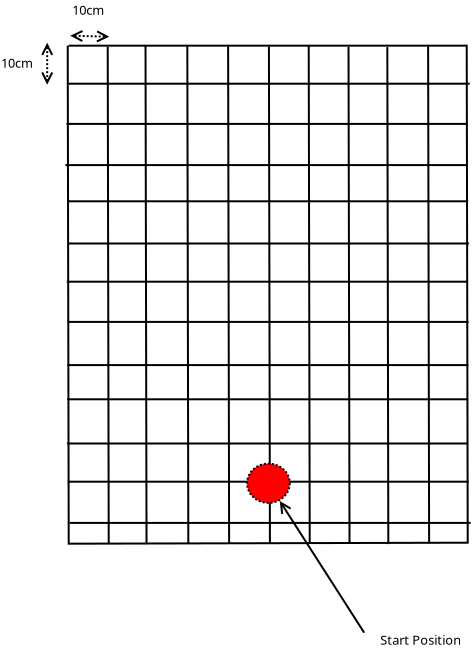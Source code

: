 <?xml version="1.0" encoding="UTF-8"?>
<dia:diagram xmlns:dia="http://www.lysator.liu.se/~alla/dia/">
  <dia:layer name="Background" visible="true" active="true">
    <dia:object type="Standard - PolyLine" version="0" id="O0">
      <dia:attribute name="obj_pos">
        <dia:point val="20,5.15"/>
      </dia:attribute>
      <dia:attribute name="obj_bb">
        <dia:rectangle val="19.95,5.1;40.05,30.1"/>
      </dia:attribute>
      <dia:attribute name="poly_points">
        <dia:point val="20,5.15"/>
        <dia:point val="20.05,30.05"/>
        <dia:point val="40,30"/>
        <dia:point val="39.95,5.15"/>
        <dia:point val="20.05,5.15"/>
      </dia:attribute>
    </dia:object>
    <dia:object type="Standard - Line" version="0" id="O1">
      <dia:attribute name="obj_pos">
        <dia:point val="22,5.2"/>
      </dia:attribute>
      <dia:attribute name="obj_bb">
        <dia:rectangle val="21.95,5.15;22.1,30.1"/>
      </dia:attribute>
      <dia:attribute name="conn_endpoints">
        <dia:point val="22,5.2"/>
        <dia:point val="22.05,30.05"/>
      </dia:attribute>
      <dia:attribute name="numcp">
        <dia:int val="1"/>
      </dia:attribute>
    </dia:object>
    <dia:object type="Standard - Line" version="0" id="O2">
      <dia:attribute name="obj_pos">
        <dia:point val="23.89,5.16"/>
      </dia:attribute>
      <dia:attribute name="obj_bb">
        <dia:rectangle val="23.84,5.11;23.99,30.06"/>
      </dia:attribute>
      <dia:attribute name="conn_endpoints">
        <dia:point val="23.89,5.16"/>
        <dia:point val="23.94,30.01"/>
      </dia:attribute>
      <dia:attribute name="numcp">
        <dia:int val="1"/>
      </dia:attribute>
    </dia:object>
    <dia:object type="Standard - Line" version="0" id="O3">
      <dia:attribute name="obj_pos">
        <dia:point val="25.98,5.17"/>
      </dia:attribute>
      <dia:attribute name="obj_bb">
        <dia:rectangle val="25.93,5.12;26.08,30.07"/>
      </dia:attribute>
      <dia:attribute name="conn_endpoints">
        <dia:point val="25.98,5.17"/>
        <dia:point val="26.03,30.02"/>
      </dia:attribute>
      <dia:attribute name="numcp">
        <dia:int val="1"/>
      </dia:attribute>
    </dia:object>
    <dia:object type="Standard - Line" version="0" id="O4">
      <dia:attribute name="obj_pos">
        <dia:point val="28.02,5.18"/>
      </dia:attribute>
      <dia:attribute name="obj_bb">
        <dia:rectangle val="27.97,5.13;28.12,30.08"/>
      </dia:attribute>
      <dia:attribute name="conn_endpoints">
        <dia:point val="28.02,5.18"/>
        <dia:point val="28.07,30.03"/>
      </dia:attribute>
      <dia:attribute name="numcp">
        <dia:int val="1"/>
      </dia:attribute>
    </dia:object>
    <dia:object type="Standard - Line" version="0" id="O5">
      <dia:attribute name="obj_pos">
        <dia:point val="30.06,5.19"/>
      </dia:attribute>
      <dia:attribute name="obj_bb">
        <dia:rectangle val="30.01,5.14;30.16,30.09"/>
      </dia:attribute>
      <dia:attribute name="conn_endpoints">
        <dia:point val="30.06,5.19"/>
        <dia:point val="30.11,30.04"/>
      </dia:attribute>
      <dia:attribute name="numcp">
        <dia:int val="1"/>
      </dia:attribute>
    </dia:object>
    <dia:object type="Standard - Line" version="0" id="O6">
      <dia:attribute name="obj_pos">
        <dia:point val="32.05,5.15"/>
      </dia:attribute>
      <dia:attribute name="obj_bb">
        <dia:rectangle val="32,5.1;32.15,30.05"/>
      </dia:attribute>
      <dia:attribute name="conn_endpoints">
        <dia:point val="32.05,5.15"/>
        <dia:point val="32.1,30.0"/>
      </dia:attribute>
      <dia:attribute name="numcp">
        <dia:int val="1"/>
      </dia:attribute>
    </dia:object>
    <dia:object type="Standard - Line" version="0" id="O7">
      <dia:attribute name="obj_pos">
        <dia:point val="34.04,5.21"/>
      </dia:attribute>
      <dia:attribute name="obj_bb">
        <dia:rectangle val="33.99,5.16;34.14,30.11"/>
      </dia:attribute>
      <dia:attribute name="conn_endpoints">
        <dia:point val="34.04,5.21"/>
        <dia:point val="34.09,30.06"/>
      </dia:attribute>
      <dia:attribute name="numcp">
        <dia:int val="1"/>
      </dia:attribute>
    </dia:object>
    <dia:object type="Standard - Line" version="0" id="O8">
      <dia:attribute name="obj_pos">
        <dia:point val="35.98,5.22"/>
      </dia:attribute>
      <dia:attribute name="obj_bb">
        <dia:rectangle val="35.93,5.17;36.08,30.12"/>
      </dia:attribute>
      <dia:attribute name="conn_endpoints">
        <dia:point val="35.98,5.22"/>
        <dia:point val="36.03,30.07"/>
      </dia:attribute>
      <dia:attribute name="numcp">
        <dia:int val="1"/>
      </dia:attribute>
    </dia:object>
    <dia:object type="Standard - Line" version="0" id="O9">
      <dia:attribute name="obj_pos">
        <dia:point val="38.02,5.18"/>
      </dia:attribute>
      <dia:attribute name="obj_bb">
        <dia:rectangle val="37.97,5.13;38.12,30.08"/>
      </dia:attribute>
      <dia:attribute name="conn_endpoints">
        <dia:point val="38.02,5.18"/>
        <dia:point val="38.07,30.03"/>
      </dia:attribute>
      <dia:attribute name="numcp">
        <dia:int val="1"/>
      </dia:attribute>
    </dia:object>
    <dia:object type="Standard - Line" version="0" id="O10">
      <dia:attribute name="obj_pos">
        <dia:point val="20.05,7.05"/>
      </dia:attribute>
      <dia:attribute name="obj_bb">
        <dia:rectangle val="20,7;40.15,7.1"/>
      </dia:attribute>
      <dia:attribute name="conn_endpoints">
        <dia:point val="20.05,7.05"/>
        <dia:point val="40.1,7.05"/>
      </dia:attribute>
      <dia:attribute name="numcp">
        <dia:int val="1"/>
      </dia:attribute>
    </dia:object>
    <dia:object type="Standard - Line" version="0" id="O11">
      <dia:attribute name="obj_pos">
        <dia:point val="19.94,9.06"/>
      </dia:attribute>
      <dia:attribute name="obj_bb">
        <dia:rectangle val="19.89,9.01;40.04,9.11"/>
      </dia:attribute>
      <dia:attribute name="conn_endpoints">
        <dia:point val="19.94,9.06"/>
        <dia:point val="39.99,9.06"/>
      </dia:attribute>
      <dia:attribute name="numcp">
        <dia:int val="1"/>
      </dia:attribute>
    </dia:object>
    <dia:object type="Standard - Line" version="0" id="O12">
      <dia:attribute name="obj_pos">
        <dia:point val="19.88,11.12"/>
      </dia:attribute>
      <dia:attribute name="obj_bb">
        <dia:rectangle val="19.83,11.07;39.98,11.17"/>
      </dia:attribute>
      <dia:attribute name="conn_endpoints">
        <dia:point val="19.88,11.12"/>
        <dia:point val="39.93,11.12"/>
      </dia:attribute>
      <dia:attribute name="numcp">
        <dia:int val="1"/>
      </dia:attribute>
    </dia:object>
    <dia:object type="Standard - Line" version="0" id="O13">
      <dia:attribute name="obj_pos">
        <dia:point val="19.97,12.93"/>
      </dia:attribute>
      <dia:attribute name="obj_bb">
        <dia:rectangle val="19.92,12.88;40.07,12.98"/>
      </dia:attribute>
      <dia:attribute name="conn_endpoints">
        <dia:point val="19.97,12.93"/>
        <dia:point val="40.02,12.93"/>
      </dia:attribute>
      <dia:attribute name="numcp">
        <dia:int val="1"/>
      </dia:attribute>
    </dia:object>
    <dia:object type="Standard - Line" version="0" id="O14">
      <dia:attribute name="obj_pos">
        <dia:point val="20.01,15.04"/>
      </dia:attribute>
      <dia:attribute name="obj_bb">
        <dia:rectangle val="19.96,14.99;40.11,15.09"/>
      </dia:attribute>
      <dia:attribute name="conn_endpoints">
        <dia:point val="20.01,15.04"/>
        <dia:point val="40.06,15.04"/>
      </dia:attribute>
      <dia:attribute name="numcp">
        <dia:int val="1"/>
      </dia:attribute>
    </dia:object>
    <dia:object type="Standard - Line" version="0" id="O15">
      <dia:attribute name="obj_pos">
        <dia:point val="19.95,16.95"/>
      </dia:attribute>
      <dia:attribute name="obj_bb">
        <dia:rectangle val="19.9,16.9;40.05,17"/>
      </dia:attribute>
      <dia:attribute name="conn_endpoints">
        <dia:point val="19.95,16.95"/>
        <dia:point val="40,16.95"/>
      </dia:attribute>
      <dia:attribute name="numcp">
        <dia:int val="1"/>
      </dia:attribute>
    </dia:object>
    <dia:object type="Standard - Line" version="0" id="O16">
      <dia:attribute name="obj_pos">
        <dia:point val="19.99,18.96"/>
      </dia:attribute>
      <dia:attribute name="obj_bb">
        <dia:rectangle val="19.94,18.91;40.09,19.01"/>
      </dia:attribute>
      <dia:attribute name="conn_endpoints">
        <dia:point val="19.99,18.96"/>
        <dia:point val="40.04,18.96"/>
      </dia:attribute>
      <dia:attribute name="numcp">
        <dia:int val="1"/>
      </dia:attribute>
    </dia:object>
    <dia:object type="Standard - Line" version="0" id="O17">
      <dia:attribute name="obj_pos">
        <dia:point val="19.98,21.12"/>
      </dia:attribute>
      <dia:attribute name="obj_bb">
        <dia:rectangle val="19.93,21.07;40.08,21.17"/>
      </dia:attribute>
      <dia:attribute name="conn_endpoints">
        <dia:point val="19.98,21.12"/>
        <dia:point val="40.03,21.12"/>
      </dia:attribute>
      <dia:attribute name="numcp">
        <dia:int val="1"/>
      </dia:attribute>
    </dia:object>
    <dia:object type="Standard - Line" version="0" id="O18">
      <dia:attribute name="obj_pos">
        <dia:point val="19.97,22.83"/>
      </dia:attribute>
      <dia:attribute name="obj_bb">
        <dia:rectangle val="19.92,22.78;40.07,22.88"/>
      </dia:attribute>
      <dia:attribute name="conn_endpoints">
        <dia:point val="19.97,22.83"/>
        <dia:point val="40.02,22.83"/>
      </dia:attribute>
      <dia:attribute name="numcp">
        <dia:int val="1"/>
      </dia:attribute>
    </dia:object>
    <dia:object type="Standard - Line" version="0" id="O19">
      <dia:attribute name="obj_pos">
        <dia:point val="19.96,25.04"/>
      </dia:attribute>
      <dia:attribute name="obj_bb">
        <dia:rectangle val="19.91,24.99;40.06,25.09"/>
      </dia:attribute>
      <dia:attribute name="conn_endpoints">
        <dia:point val="19.96,25.04"/>
        <dia:point val="40.01,25.04"/>
      </dia:attribute>
      <dia:attribute name="numcp">
        <dia:int val="1"/>
      </dia:attribute>
    </dia:object>
    <dia:object type="Standard - Line" version="0" id="O20">
      <dia:attribute name="obj_pos">
        <dia:point val="20,26.95"/>
      </dia:attribute>
      <dia:attribute name="obj_bb">
        <dia:rectangle val="19.95,26.9;40.1,27"/>
      </dia:attribute>
      <dia:attribute name="conn_endpoints">
        <dia:point val="20,26.95"/>
        <dia:point val="40.05,26.95"/>
      </dia:attribute>
      <dia:attribute name="numcp">
        <dia:int val="1"/>
      </dia:attribute>
    </dia:object>
    <dia:object type="Standard - Line" version="0" id="O21">
      <dia:attribute name="obj_pos">
        <dia:point val="20.094,29.01"/>
      </dia:attribute>
      <dia:attribute name="obj_bb">
        <dia:rectangle val="20.044,28.96;40.194,29.06"/>
      </dia:attribute>
      <dia:attribute name="conn_endpoints">
        <dia:point val="20.094,29.01"/>
        <dia:point val="40.144,29.01"/>
      </dia:attribute>
      <dia:attribute name="numcp">
        <dia:int val="1"/>
      </dia:attribute>
    </dia:object>
    <dia:object type="Standard - Line" version="0" id="O22">
      <dia:attribute name="obj_pos">
        <dia:point val="20.124,4.65"/>
      </dia:attribute>
      <dia:attribute name="obj_bb">
        <dia:rectangle val="20.073,4.336;22.125,5.014"/>
      </dia:attribute>
      <dia:attribute name="conn_endpoints">
        <dia:point val="20.124,4.65"/>
        <dia:point val="22.074,4.7"/>
      </dia:attribute>
      <dia:attribute name="numcp">
        <dia:int val="1"/>
      </dia:attribute>
      <dia:attribute name="line_style">
        <dia:enum val="4"/>
      </dia:attribute>
      <dia:attribute name="start_arrow">
        <dia:enum val="1"/>
      </dia:attribute>
      <dia:attribute name="start_arrow_length">
        <dia:real val="0.5"/>
      </dia:attribute>
      <dia:attribute name="start_arrow_width">
        <dia:real val="0.5"/>
      </dia:attribute>
      <dia:attribute name="end_arrow">
        <dia:enum val="1"/>
      </dia:attribute>
      <dia:attribute name="end_arrow_length">
        <dia:real val="0.5"/>
      </dia:attribute>
      <dia:attribute name="end_arrow_width">
        <dia:real val="0.5"/>
      </dia:attribute>
    </dia:object>
    <dia:object type="Standard - Text" version="1" id="O23">
      <dia:attribute name="obj_pos">
        <dia:point val="20.224,3.6"/>
      </dia:attribute>
      <dia:attribute name="obj_bb">
        <dia:rectangle val="20.224,2.986;22.033,3.79"/>
      </dia:attribute>
      <dia:attribute name="text">
        <dia:composite type="text">
          <dia:attribute name="string">
            <dia:string>#10cm#</dia:string>
          </dia:attribute>
          <dia:attribute name="font">
            <dia:font family="sans" style="0" name="Helvetica"/>
          </dia:attribute>
          <dia:attribute name="height">
            <dia:real val="0.8"/>
          </dia:attribute>
          <dia:attribute name="pos">
            <dia:point val="20.224,3.6"/>
          </dia:attribute>
          <dia:attribute name="color">
            <dia:color val="#000000"/>
          </dia:attribute>
          <dia:attribute name="alignment">
            <dia:enum val="0"/>
          </dia:attribute>
        </dia:composite>
      </dia:attribute>
      <dia:attribute name="valign">
        <dia:enum val="3"/>
      </dia:attribute>
    </dia:object>
    <dia:object type="Standard - Line" version="0" id="O24">
      <dia:attribute name="obj_pos">
        <dia:point val="18.974,5.0"/>
      </dia:attribute>
      <dia:attribute name="obj_bb">
        <dia:rectangle val="18.643,4.95;19.305,7.15"/>
      </dia:attribute>
      <dia:attribute name="conn_endpoints">
        <dia:point val="18.974,5.0"/>
        <dia:point val="18.974,7.1"/>
      </dia:attribute>
      <dia:attribute name="numcp">
        <dia:int val="1"/>
      </dia:attribute>
      <dia:attribute name="line_style">
        <dia:enum val="4"/>
      </dia:attribute>
      <dia:attribute name="start_arrow">
        <dia:enum val="1"/>
      </dia:attribute>
      <dia:attribute name="start_arrow_length">
        <dia:real val="0.5"/>
      </dia:attribute>
      <dia:attribute name="start_arrow_width">
        <dia:real val="0.5"/>
      </dia:attribute>
      <dia:attribute name="end_arrow">
        <dia:enum val="1"/>
      </dia:attribute>
      <dia:attribute name="end_arrow_length">
        <dia:real val="0.5"/>
      </dia:attribute>
      <dia:attribute name="end_arrow_width">
        <dia:real val="0.5"/>
      </dia:attribute>
    </dia:object>
    <dia:object type="Standard - Text" version="1" id="O25">
      <dia:attribute name="obj_pos">
        <dia:point val="16.664,6.255"/>
      </dia:attribute>
      <dia:attribute name="obj_bb">
        <dia:rectangle val="16.645,5.641;18.454,6.445"/>
      </dia:attribute>
      <dia:attribute name="text">
        <dia:composite type="text">
          <dia:attribute name="string">
            <dia:string>#10cm#</dia:string>
          </dia:attribute>
          <dia:attribute name="font">
            <dia:font family="sans" style="0" name="Helvetica"/>
          </dia:attribute>
          <dia:attribute name="height">
            <dia:real val="0.8"/>
          </dia:attribute>
          <dia:attribute name="pos">
            <dia:point val="16.664,6.255"/>
          </dia:attribute>
          <dia:attribute name="color">
            <dia:color val="#000000"/>
          </dia:attribute>
          <dia:attribute name="alignment">
            <dia:enum val="0"/>
          </dia:attribute>
        </dia:composite>
      </dia:attribute>
      <dia:attribute name="valign">
        <dia:enum val="3"/>
      </dia:attribute>
    </dia:object>
    <dia:object type="Flowchart - Ellipse" version="0" id="O26">
      <dia:attribute name="obj_pos">
        <dia:point val="28.967,26.047"/>
      </dia:attribute>
      <dia:attribute name="obj_bb">
        <dia:rectangle val="28.917,25.997;31.152,28.058"/>
      </dia:attribute>
      <dia:attribute name="elem_corner">
        <dia:point val="28.967,26.047"/>
      </dia:attribute>
      <dia:attribute name="elem_width">
        <dia:real val="2.135"/>
      </dia:attribute>
      <dia:attribute name="elem_height">
        <dia:real val="1.962"/>
      </dia:attribute>
      <dia:attribute name="border_width">
        <dia:real val="0.1"/>
      </dia:attribute>
      <dia:attribute name="inner_color">
        <dia:color val="#ff0000"/>
      </dia:attribute>
      <dia:attribute name="show_background">
        <dia:boolean val="true"/>
      </dia:attribute>
      <dia:attribute name="line_style">
        <dia:enum val="4"/>
      </dia:attribute>
      <dia:attribute name="padding">
        <dia:real val="0.354"/>
      </dia:attribute>
      <dia:attribute name="text">
        <dia:composite type="text">
          <dia:attribute name="string">
            <dia:string>##</dia:string>
          </dia:attribute>
          <dia:attribute name="font">
            <dia:font family="sans" style="0" name="Helvetica"/>
          </dia:attribute>
          <dia:attribute name="height">
            <dia:real val="0.8"/>
          </dia:attribute>
          <dia:attribute name="pos">
            <dia:point val="30.035,27.222"/>
          </dia:attribute>
          <dia:attribute name="color">
            <dia:color val="#000000"/>
          </dia:attribute>
          <dia:attribute name="alignment">
            <dia:enum val="1"/>
          </dia:attribute>
        </dia:composite>
      </dia:attribute>
    </dia:object>
    <dia:object type="Standard - Line" version="0" id="O27">
      <dia:attribute name="obj_pos">
        <dia:point val="30.603,27.915"/>
      </dia:attribute>
      <dia:attribute name="obj_bb">
        <dia:rectangle val="30.534,27.845;34.893,34.569"/>
      </dia:attribute>
      <dia:attribute name="conn_endpoints">
        <dia:point val="30.603,27.915"/>
        <dia:point val="34.824,34.5"/>
      </dia:attribute>
      <dia:attribute name="numcp">
        <dia:int val="1"/>
      </dia:attribute>
      <dia:attribute name="start_arrow">
        <dia:enum val="1"/>
      </dia:attribute>
      <dia:attribute name="start_arrow_length">
        <dia:real val="0.5"/>
      </dia:attribute>
      <dia:attribute name="start_arrow_width">
        <dia:real val="0.5"/>
      </dia:attribute>
      <dia:connections>
        <dia:connection handle="0" to="O26" connection="16"/>
      </dia:connections>
    </dia:object>
    <dia:object type="Standard - Text" version="1" id="O28">
      <dia:attribute name="obj_pos">
        <dia:point val="35.624,35.1"/>
      </dia:attribute>
      <dia:attribute name="obj_bb">
        <dia:rectangle val="35.624,34.486;39.898,35.29"/>
      </dia:attribute>
      <dia:attribute name="text">
        <dia:composite type="text">
          <dia:attribute name="string">
            <dia:string>#Start Position#</dia:string>
          </dia:attribute>
          <dia:attribute name="font">
            <dia:font family="sans" style="0" name="Helvetica"/>
          </dia:attribute>
          <dia:attribute name="height">
            <dia:real val="0.8"/>
          </dia:attribute>
          <dia:attribute name="pos">
            <dia:point val="35.624,35.1"/>
          </dia:attribute>
          <dia:attribute name="color">
            <dia:color val="#000000"/>
          </dia:attribute>
          <dia:attribute name="alignment">
            <dia:enum val="0"/>
          </dia:attribute>
        </dia:composite>
      </dia:attribute>
      <dia:attribute name="valign">
        <dia:enum val="3"/>
      </dia:attribute>
    </dia:object>
  </dia:layer>
</dia:diagram>
